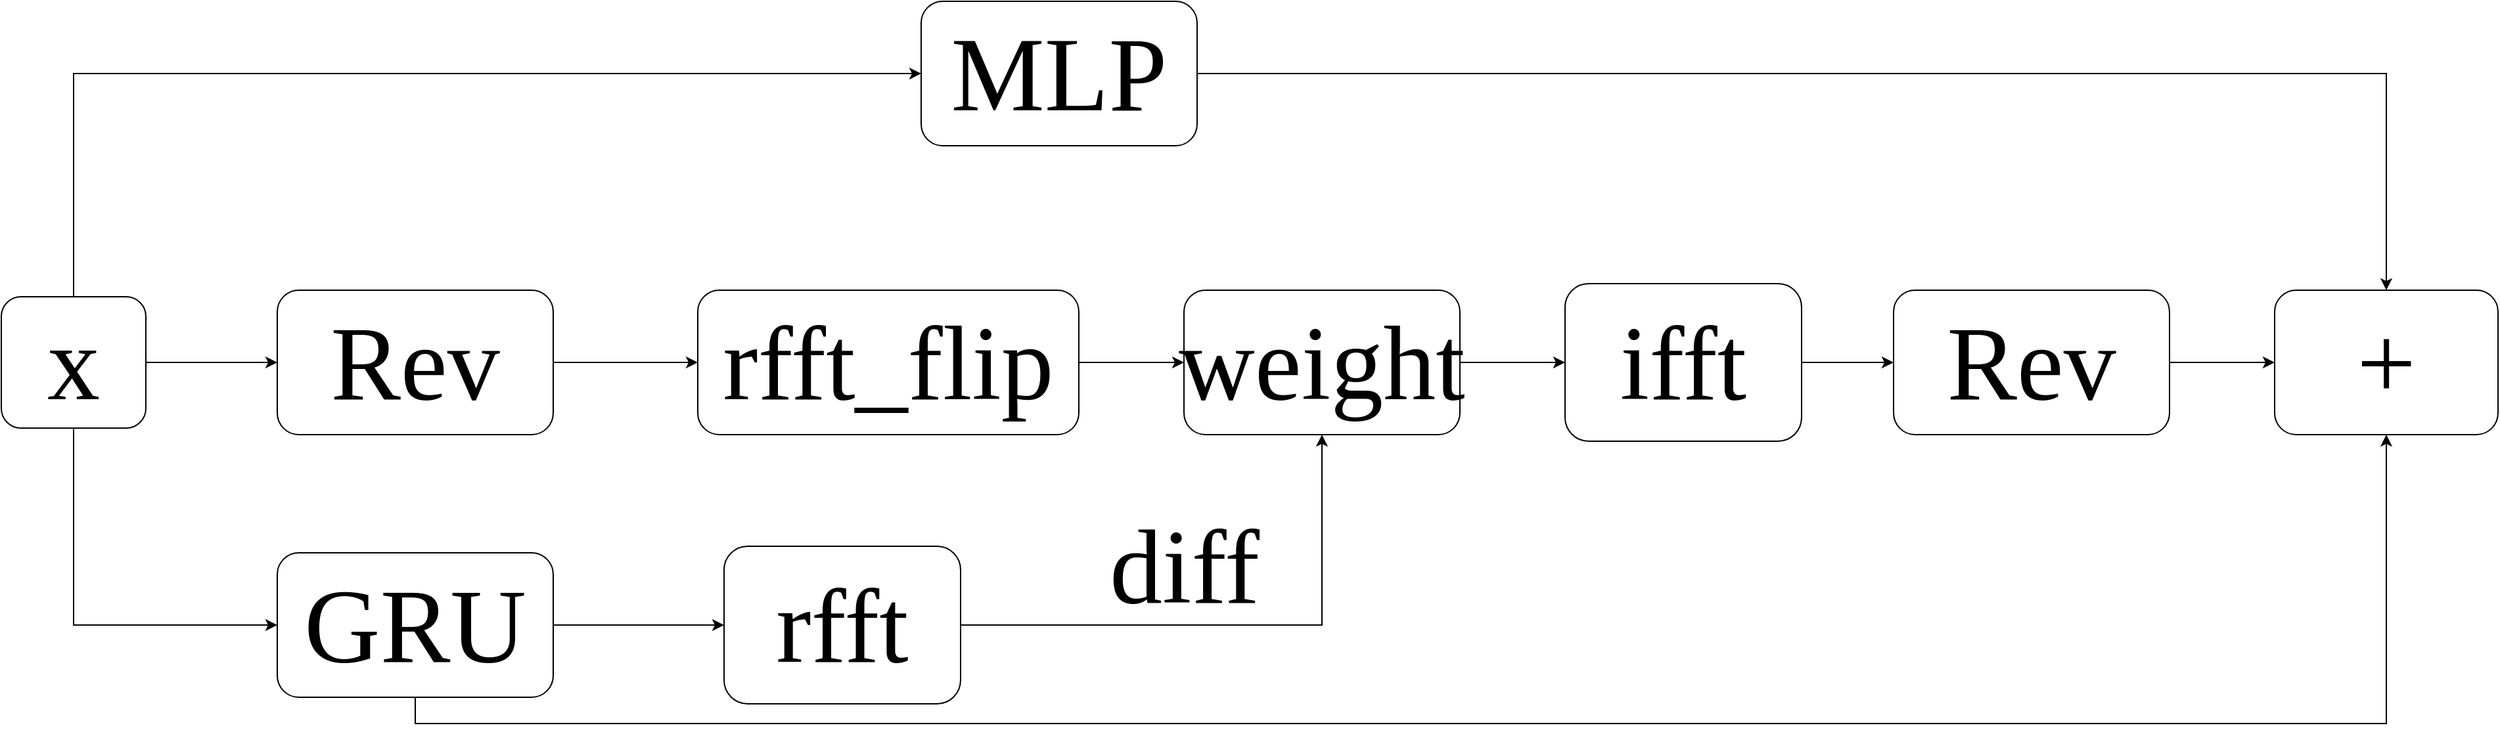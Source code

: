<mxfile version="28.0.7">
  <diagram name="第 1 页" id="GJdXtXLQBRT6-SJ9j2ar">
    <mxGraphModel dx="3480" dy="2663" grid="1" gridSize="10" guides="1" tooltips="1" connect="1" arrows="1" fold="1" page="1" pageScale="1" pageWidth="827" pageHeight="1169" math="0" shadow="0">
      <root>
        <mxCell id="0" />
        <mxCell id="1" parent="0" />
        <mxCell id="jh94EPZDUvx9oMlH5y8Z-12" value="" style="edgeStyle=orthogonalEdgeStyle;rounded=0;orthogonalLoop=1;jettySize=auto;html=1;" edge="1" parent="1" source="jh94EPZDUvx9oMlH5y8Z-1" target="jh94EPZDUvx9oMlH5y8Z-11">
          <mxGeometry relative="1" as="geometry" />
        </mxCell>
        <mxCell id="jh94EPZDUvx9oMlH5y8Z-1" value="rfft_flip" style="rounded=1;whiteSpace=wrap;html=1;fontFamily=Times New Roman;fontSize=80;" vertex="1" parent="1">
          <mxGeometry x="210" y="430" width="290" height="110" as="geometry" />
        </mxCell>
        <mxCell id="jh94EPZDUvx9oMlH5y8Z-3" style="edgeStyle=orthogonalEdgeStyle;rounded=0;orthogonalLoop=1;jettySize=auto;html=1;exitX=1;exitY=0.5;exitDx=0;exitDy=0;entryX=0;entryY=0.5;entryDx=0;entryDy=0;" edge="1" parent="1" source="jh94EPZDUvx9oMlH5y8Z-2" target="jh94EPZDUvx9oMlH5y8Z-1">
          <mxGeometry relative="1" as="geometry" />
        </mxCell>
        <mxCell id="jh94EPZDUvx9oMlH5y8Z-2" value="Rev" style="rounded=1;whiteSpace=wrap;html=1;fontFamily=Times New Roman;fontSize=80;" vertex="1" parent="1">
          <mxGeometry x="-110" y="430" width="210" height="110" as="geometry" />
        </mxCell>
        <mxCell id="jh94EPZDUvx9oMlH5y8Z-6" style="edgeStyle=orthogonalEdgeStyle;rounded=0;orthogonalLoop=1;jettySize=auto;html=1;exitX=1;exitY=0.5;exitDx=0;exitDy=0;entryX=0;entryY=0.5;entryDx=0;entryDy=0;" edge="1" parent="1" source="jh94EPZDUvx9oMlH5y8Z-4" target="jh94EPZDUvx9oMlH5y8Z-2">
          <mxGeometry relative="1" as="geometry" />
        </mxCell>
        <mxCell id="jh94EPZDUvx9oMlH5y8Z-8" style="edgeStyle=orthogonalEdgeStyle;rounded=0;orthogonalLoop=1;jettySize=auto;html=1;exitX=0.5;exitY=1;exitDx=0;exitDy=0;entryX=0;entryY=0.5;entryDx=0;entryDy=0;" edge="1" parent="1" source="jh94EPZDUvx9oMlH5y8Z-4" target="jh94EPZDUvx9oMlH5y8Z-7">
          <mxGeometry relative="1" as="geometry" />
        </mxCell>
        <mxCell id="jh94EPZDUvx9oMlH5y8Z-20" style="edgeStyle=orthogonalEdgeStyle;rounded=0;orthogonalLoop=1;jettySize=auto;html=1;exitX=0.5;exitY=0;exitDx=0;exitDy=0;entryX=0;entryY=0.5;entryDx=0;entryDy=0;" edge="1" parent="1" source="jh94EPZDUvx9oMlH5y8Z-4" target="jh94EPZDUvx9oMlH5y8Z-19">
          <mxGeometry relative="1" as="geometry" />
        </mxCell>
        <mxCell id="jh94EPZDUvx9oMlH5y8Z-4" value="x" style="rounded=1;whiteSpace=wrap;html=1;fontFamily=Times New Roman;fontSize=80;" vertex="1" parent="1">
          <mxGeometry x="-320" y="435" width="110" height="100" as="geometry" />
        </mxCell>
        <mxCell id="jh94EPZDUvx9oMlH5y8Z-10" style="edgeStyle=orthogonalEdgeStyle;rounded=0;orthogonalLoop=1;jettySize=auto;html=1;exitX=1;exitY=0.5;exitDx=0;exitDy=0;entryX=0;entryY=0.5;entryDx=0;entryDy=0;" edge="1" parent="1" source="jh94EPZDUvx9oMlH5y8Z-7" target="jh94EPZDUvx9oMlH5y8Z-9">
          <mxGeometry relative="1" as="geometry" />
        </mxCell>
        <mxCell id="jh94EPZDUvx9oMlH5y8Z-24" style="edgeStyle=orthogonalEdgeStyle;rounded=0;orthogonalLoop=1;jettySize=auto;html=1;exitX=0.5;exitY=1;exitDx=0;exitDy=0;entryX=0.5;entryY=1;entryDx=0;entryDy=0;" edge="1" parent="1" source="jh94EPZDUvx9oMlH5y8Z-7" target="jh94EPZDUvx9oMlH5y8Z-23">
          <mxGeometry relative="1" as="geometry" />
        </mxCell>
        <mxCell id="jh94EPZDUvx9oMlH5y8Z-7" value="GRU" style="rounded=1;whiteSpace=wrap;html=1;fontFamily=Times New Roman;fontSize=80;" vertex="1" parent="1">
          <mxGeometry x="-110" y="630" width="210" height="110" as="geometry" />
        </mxCell>
        <mxCell id="jh94EPZDUvx9oMlH5y8Z-13" style="edgeStyle=orthogonalEdgeStyle;rounded=0;orthogonalLoop=1;jettySize=auto;html=1;exitX=1;exitY=0.5;exitDx=0;exitDy=0;entryX=0.5;entryY=1;entryDx=0;entryDy=0;" edge="1" parent="1" source="jh94EPZDUvx9oMlH5y8Z-9" target="jh94EPZDUvx9oMlH5y8Z-11">
          <mxGeometry relative="1" as="geometry" />
        </mxCell>
        <mxCell id="jh94EPZDUvx9oMlH5y8Z-9" value="rfft" style="rounded=1;whiteSpace=wrap;html=1;fontFamily=Times New Roman;fontSize=80;" vertex="1" parent="1">
          <mxGeometry x="230" y="625" width="180" height="120" as="geometry" />
        </mxCell>
        <mxCell id="jh94EPZDUvx9oMlH5y8Z-16" style="edgeStyle=orthogonalEdgeStyle;rounded=0;orthogonalLoop=1;jettySize=auto;html=1;exitX=1;exitY=0.5;exitDx=0;exitDy=0;" edge="1" parent="1" source="jh94EPZDUvx9oMlH5y8Z-11" target="jh94EPZDUvx9oMlH5y8Z-15">
          <mxGeometry relative="1" as="geometry" />
        </mxCell>
        <mxCell id="jh94EPZDUvx9oMlH5y8Z-11" value="weight" style="rounded=1;whiteSpace=wrap;html=1;fontFamily=Times New Roman;fontSize=80;" vertex="1" parent="1">
          <mxGeometry x="580" y="430" width="210" height="110" as="geometry" />
        </mxCell>
        <mxCell id="jh94EPZDUvx9oMlH5y8Z-14" value="diff" style="text;html=1;align=center;verticalAlign=middle;resizable=0;points=[];autosize=1;strokeColor=none;fillColor=none;fontFamily=Times New Roman;fontSize=80;" vertex="1" parent="1">
          <mxGeometry x="510" y="585" width="140" height="110" as="geometry" />
        </mxCell>
        <mxCell id="jh94EPZDUvx9oMlH5y8Z-18" style="edgeStyle=orthogonalEdgeStyle;rounded=0;orthogonalLoop=1;jettySize=auto;html=1;exitX=1;exitY=0.5;exitDx=0;exitDy=0;entryX=0;entryY=0.5;entryDx=0;entryDy=0;" edge="1" parent="1" source="jh94EPZDUvx9oMlH5y8Z-15" target="jh94EPZDUvx9oMlH5y8Z-17">
          <mxGeometry relative="1" as="geometry" />
        </mxCell>
        <mxCell id="jh94EPZDUvx9oMlH5y8Z-15" value="ifft" style="rounded=1;whiteSpace=wrap;html=1;fontFamily=Times New Roman;fontSize=80;" vertex="1" parent="1">
          <mxGeometry x="870" y="425" width="180" height="120" as="geometry" />
        </mxCell>
        <mxCell id="jh94EPZDUvx9oMlH5y8Z-25" style="edgeStyle=orthogonalEdgeStyle;rounded=0;orthogonalLoop=1;jettySize=auto;html=1;exitX=1;exitY=0.5;exitDx=0;exitDy=0;entryX=0;entryY=0.5;entryDx=0;entryDy=0;" edge="1" parent="1" source="jh94EPZDUvx9oMlH5y8Z-17" target="jh94EPZDUvx9oMlH5y8Z-23">
          <mxGeometry relative="1" as="geometry" />
        </mxCell>
        <mxCell id="jh94EPZDUvx9oMlH5y8Z-17" value="Rev" style="rounded=1;whiteSpace=wrap;html=1;fontFamily=Times New Roman;fontSize=80;" vertex="1" parent="1">
          <mxGeometry x="1120" y="430" width="210" height="110" as="geometry" />
        </mxCell>
        <mxCell id="jh94EPZDUvx9oMlH5y8Z-22" style="edgeStyle=orthogonalEdgeStyle;rounded=0;orthogonalLoop=1;jettySize=auto;html=1;exitX=1;exitY=0.5;exitDx=0;exitDy=0;entryX=0.5;entryY=0;entryDx=0;entryDy=0;" edge="1" parent="1" source="jh94EPZDUvx9oMlH5y8Z-19" target="jh94EPZDUvx9oMlH5y8Z-23">
          <mxGeometry relative="1" as="geometry">
            <mxPoint x="1290" y="370" as="targetPoint" />
          </mxGeometry>
        </mxCell>
        <mxCell id="jh94EPZDUvx9oMlH5y8Z-19" value="MLP" style="rounded=1;whiteSpace=wrap;html=1;fontFamily=Times New Roman;fontSize=80;" vertex="1" parent="1">
          <mxGeometry x="380" y="210" width="210" height="110" as="geometry" />
        </mxCell>
        <mxCell id="jh94EPZDUvx9oMlH5y8Z-23" value="+" style="rounded=1;whiteSpace=wrap;html=1;fontFamily=Times New Roman;fontSize=80;" vertex="1" parent="1">
          <mxGeometry x="1410" y="430" width="170" height="110" as="geometry" />
        </mxCell>
      </root>
    </mxGraphModel>
  </diagram>
</mxfile>
